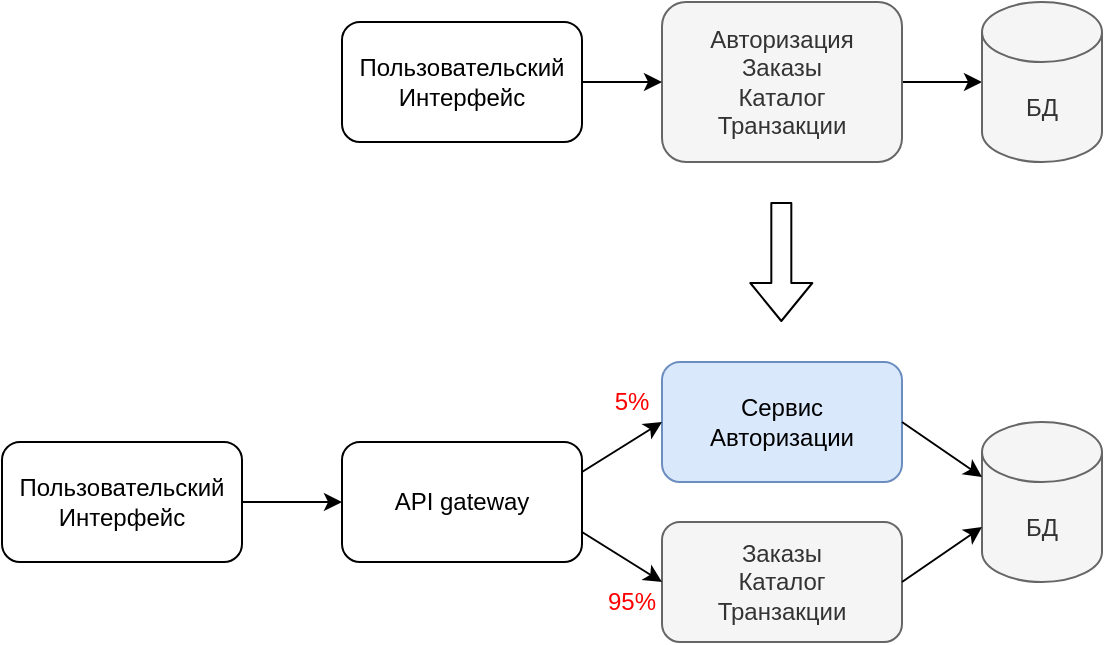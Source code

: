 <mxfile version="14.6.13" type="device"><diagram name="Page-1" id="38b20595-45e3-9b7f-d5ca-b57f44c5b66d"><mxGraphModel dx="981" dy="567" grid="1" gridSize="10" guides="1" tooltips="1" connect="1" arrows="1" fold="1" page="1" pageScale="1" pageWidth="1100" pageHeight="850" background="#ffffff" math="0" shadow="0"><root><mxCell id="0"/><mxCell id="1" parent="0"/><mxCell id="5wVgPP2Dg8-c7nbmGvgy-7" style="edgeStyle=orthogonalEdgeStyle;rounded=0;orthogonalLoop=1;jettySize=auto;html=1;entryX=0;entryY=0.5;entryDx=0;entryDy=0;entryPerimeter=0;" parent="1" source="5wVgPP2Dg8-c7nbmGvgy-2" target="5wVgPP2Dg8-c7nbmGvgy-4" edge="1"><mxGeometry relative="1" as="geometry"/></mxCell><mxCell id="5wVgPP2Dg8-c7nbmGvgy-2" value="Авторизация&lt;br&gt;Заказы&lt;br&gt;Каталог&lt;br&gt;Транзакции" style="rounded=1;whiteSpace=wrap;html=1;fillColor=#f5f5f5;strokeColor=#666666;fontColor=#333333;" parent="1" vertex="1"><mxGeometry x="370" y="30" width="120" height="80" as="geometry"/></mxCell><mxCell id="5wVgPP2Dg8-c7nbmGvgy-4" value="&lt;span&gt;БД&lt;/span&gt;" style="shape=cylinder3;whiteSpace=wrap;html=1;boundedLbl=1;backgroundOutline=1;size=15;fillColor=#f5f5f5;strokeColor=#666666;fontColor=#333333;" parent="1" vertex="1"><mxGeometry x="530" y="30" width="60" height="80" as="geometry"/></mxCell><mxCell id="5wVgPP2Dg8-c7nbmGvgy-6" value="" style="edgeStyle=orthogonalEdgeStyle;rounded=0;orthogonalLoop=1;jettySize=auto;html=1;entryX=0;entryY=0.5;entryDx=0;entryDy=0;" parent="1" source="5wVgPP2Dg8-c7nbmGvgy-5" target="5wVgPP2Dg8-c7nbmGvgy-2" edge="1"><mxGeometry relative="1" as="geometry"><mxPoint x="360" y="70" as="targetPoint"/></mxGeometry></mxCell><mxCell id="5wVgPP2Dg8-c7nbmGvgy-5" value="Пользовательский Интерфейс" style="rounded=1;whiteSpace=wrap;html=1;fillColor=#FFFFFF;" parent="1" vertex="1"><mxGeometry x="210" y="40" width="120" height="60" as="geometry"/></mxCell><mxCell id="5wVgPP2Dg8-c7nbmGvgy-8" value="" style="shape=flexArrow;endArrow=classic;html=1;" parent="1" edge="1"><mxGeometry width="50" height="50" relative="1" as="geometry"><mxPoint x="429.66" y="130" as="sourcePoint"/><mxPoint x="429.66" y="190" as="targetPoint"/></mxGeometry></mxCell><mxCell id="5wVgPP2Dg8-c7nbmGvgy-15" value="Сервис&lt;br&gt;Авторизации" style="rounded=1;whiteSpace=wrap;html=1;fillColor=#dae8fc;strokeColor=#6c8ebf;" parent="1" vertex="1"><mxGeometry x="370" y="210" width="120" height="60" as="geometry"/></mxCell><mxCell id="5wVgPP2Dg8-c7nbmGvgy-16" value="Заказы&lt;br&gt;Каталог&lt;br&gt;Транзакции" style="rounded=1;whiteSpace=wrap;html=1;fillColor=#f5f5f5;strokeColor=#666666;fontColor=#333333;" parent="1" vertex="1"><mxGeometry x="370" y="290" width="120" height="60" as="geometry"/></mxCell><mxCell id="5wVgPP2Dg8-c7nbmGvgy-19" value="&lt;span&gt;БД&lt;/span&gt;" style="shape=cylinder3;whiteSpace=wrap;html=1;boundedLbl=1;backgroundOutline=1;size=15;fillColor=#f5f5f5;strokeColor=#666666;fontColor=#333333;" parent="1" vertex="1"><mxGeometry x="530" y="240" width="60" height="80" as="geometry"/></mxCell><mxCell id="5wVgPP2Dg8-c7nbmGvgy-20" value="API gateway" style="rounded=1;whiteSpace=wrap;html=1;fillColor=#FFFFFF;" parent="1" vertex="1"><mxGeometry x="210" y="250" width="120" height="60" as="geometry"/></mxCell><mxCell id="5wVgPP2Dg8-c7nbmGvgy-21" value="" style="endArrow=classic;html=1;exitX=1;exitY=0.25;exitDx=0;exitDy=0;entryX=0;entryY=0.5;entryDx=0;entryDy=0;" parent="1" source="5wVgPP2Dg8-c7nbmGvgy-20" target="5wVgPP2Dg8-c7nbmGvgy-15" edge="1"><mxGeometry width="50" height="50" relative="1" as="geometry"><mxPoint x="300" y="300.0" as="sourcePoint"/><mxPoint x="360" y="210.0" as="targetPoint"/></mxGeometry></mxCell><mxCell id="qWfTNnYrOVJP4Vd4o4ox-1" value="" style="endArrow=classic;html=1;exitX=1;exitY=0.5;exitDx=0;exitDy=0;entryX=0;entryY=0;entryDx=0;entryDy=52.5;entryPerimeter=0;" parent="1" source="5wVgPP2Dg8-c7nbmGvgy-16" target="5wVgPP2Dg8-c7nbmGvgy-19" edge="1"><mxGeometry width="50" height="50" relative="1" as="geometry"><mxPoint x="310" y="310" as="sourcePoint"/><mxPoint x="380" y="250" as="targetPoint"/></mxGeometry></mxCell><mxCell id="qWfTNnYrOVJP4Vd4o4ox-2" value="" style="endArrow=classic;html=1;exitX=1;exitY=0.5;exitDx=0;exitDy=0;entryX=0;entryY=0;entryDx=0;entryDy=27.5;entryPerimeter=0;" parent="1" source="5wVgPP2Dg8-c7nbmGvgy-15" target="5wVgPP2Dg8-c7nbmGvgy-19" edge="1"><mxGeometry width="50" height="50" relative="1" as="geometry"><mxPoint x="500" y="340" as="sourcePoint"/><mxPoint x="560" y="302.5" as="targetPoint"/></mxGeometry></mxCell><mxCell id="6L-skjtbCOZhApG1rg1p-1" value="" style="endArrow=classic;html=1;exitX=1;exitY=0.75;exitDx=0;exitDy=0;entryX=0;entryY=0.5;entryDx=0;entryDy=0;" parent="1" source="5wVgPP2Dg8-c7nbmGvgy-20" target="5wVgPP2Dg8-c7nbmGvgy-16" edge="1"><mxGeometry width="50" height="50" relative="1" as="geometry"><mxPoint x="340" y="275" as="sourcePoint"/><mxPoint x="380" y="250" as="targetPoint"/></mxGeometry></mxCell><mxCell id="6L-skjtbCOZhApG1rg1p-3" value="" style="edgeStyle=orthogonalEdgeStyle;rounded=0;orthogonalLoop=1;jettySize=auto;html=1;" parent="1" source="6L-skjtbCOZhApG1rg1p-2" target="5wVgPP2Dg8-c7nbmGvgy-20" edge="1"><mxGeometry relative="1" as="geometry"/></mxCell><mxCell id="6L-skjtbCOZhApG1rg1p-2" value="Пользовательский&lt;br&gt;Интерфейс" style="rounded=1;whiteSpace=wrap;html=1;fillColor=#FFFFFF;" parent="1" vertex="1"><mxGeometry x="40" y="250" width="120" height="60" as="geometry"/></mxCell><mxCell id="xGrQ1NNGgbRhZ3bP9ZDC-1" value="&lt;font color=&quot;#ff0000&quot;&gt;5%&lt;/font&gt;" style="text;html=1;align=center;verticalAlign=middle;whiteSpace=wrap;rounded=0;" vertex="1" parent="1"><mxGeometry x="340" y="220" width="30" height="20" as="geometry"/></mxCell><mxCell id="xGrQ1NNGgbRhZ3bP9ZDC-2" value="&lt;font color=&quot;#ff0000&quot;&gt;95%&lt;/font&gt;" style="text;html=1;align=center;verticalAlign=middle;whiteSpace=wrap;rounded=0;" vertex="1" parent="1"><mxGeometry x="340" y="320" width="30" height="20" as="geometry"/></mxCell></root></mxGraphModel></diagram></mxfile>